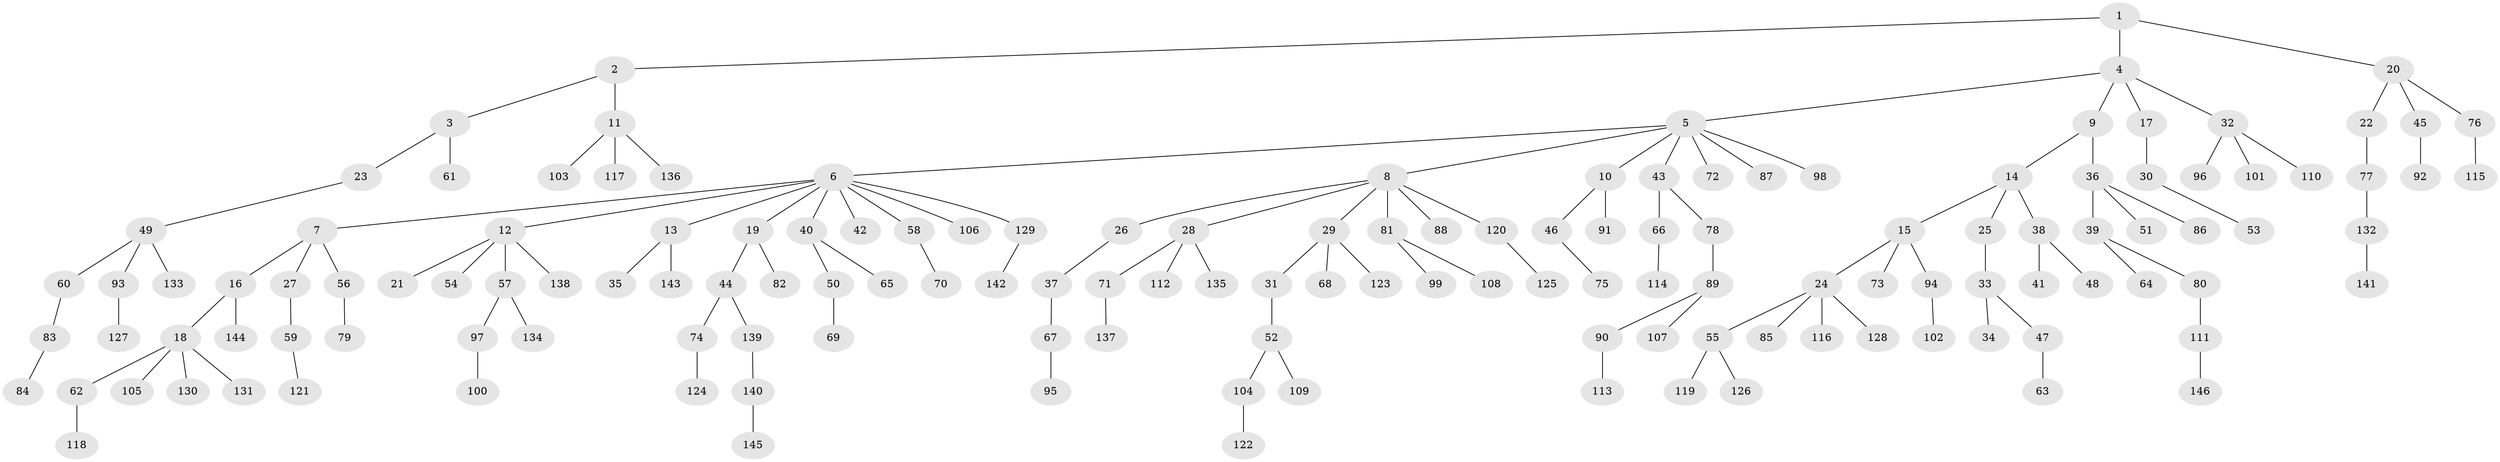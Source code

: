 // Generated by graph-tools (version 1.1) at 2025/52/03/09/25 04:52:46]
// undirected, 146 vertices, 145 edges
graph export_dot {
graph [start="1"]
  node [color=gray90,style=filled];
  1;
  2;
  3;
  4;
  5;
  6;
  7;
  8;
  9;
  10;
  11;
  12;
  13;
  14;
  15;
  16;
  17;
  18;
  19;
  20;
  21;
  22;
  23;
  24;
  25;
  26;
  27;
  28;
  29;
  30;
  31;
  32;
  33;
  34;
  35;
  36;
  37;
  38;
  39;
  40;
  41;
  42;
  43;
  44;
  45;
  46;
  47;
  48;
  49;
  50;
  51;
  52;
  53;
  54;
  55;
  56;
  57;
  58;
  59;
  60;
  61;
  62;
  63;
  64;
  65;
  66;
  67;
  68;
  69;
  70;
  71;
  72;
  73;
  74;
  75;
  76;
  77;
  78;
  79;
  80;
  81;
  82;
  83;
  84;
  85;
  86;
  87;
  88;
  89;
  90;
  91;
  92;
  93;
  94;
  95;
  96;
  97;
  98;
  99;
  100;
  101;
  102;
  103;
  104;
  105;
  106;
  107;
  108;
  109;
  110;
  111;
  112;
  113;
  114;
  115;
  116;
  117;
  118;
  119;
  120;
  121;
  122;
  123;
  124;
  125;
  126;
  127;
  128;
  129;
  130;
  131;
  132;
  133;
  134;
  135;
  136;
  137;
  138;
  139;
  140;
  141;
  142;
  143;
  144;
  145;
  146;
  1 -- 2;
  1 -- 4;
  1 -- 20;
  2 -- 3;
  2 -- 11;
  3 -- 23;
  3 -- 61;
  4 -- 5;
  4 -- 9;
  4 -- 17;
  4 -- 32;
  5 -- 6;
  5 -- 8;
  5 -- 10;
  5 -- 43;
  5 -- 72;
  5 -- 87;
  5 -- 98;
  6 -- 7;
  6 -- 12;
  6 -- 13;
  6 -- 19;
  6 -- 40;
  6 -- 42;
  6 -- 58;
  6 -- 106;
  6 -- 129;
  7 -- 16;
  7 -- 27;
  7 -- 56;
  8 -- 26;
  8 -- 28;
  8 -- 29;
  8 -- 81;
  8 -- 88;
  8 -- 120;
  9 -- 14;
  9 -- 36;
  10 -- 46;
  10 -- 91;
  11 -- 103;
  11 -- 117;
  11 -- 136;
  12 -- 21;
  12 -- 54;
  12 -- 57;
  12 -- 138;
  13 -- 35;
  13 -- 143;
  14 -- 15;
  14 -- 25;
  14 -- 38;
  15 -- 24;
  15 -- 73;
  15 -- 94;
  16 -- 18;
  16 -- 144;
  17 -- 30;
  18 -- 62;
  18 -- 105;
  18 -- 130;
  18 -- 131;
  19 -- 44;
  19 -- 82;
  20 -- 22;
  20 -- 45;
  20 -- 76;
  22 -- 77;
  23 -- 49;
  24 -- 55;
  24 -- 85;
  24 -- 116;
  24 -- 128;
  25 -- 33;
  26 -- 37;
  27 -- 59;
  28 -- 71;
  28 -- 112;
  28 -- 135;
  29 -- 31;
  29 -- 68;
  29 -- 123;
  30 -- 53;
  31 -- 52;
  32 -- 96;
  32 -- 101;
  32 -- 110;
  33 -- 34;
  33 -- 47;
  36 -- 39;
  36 -- 51;
  36 -- 86;
  37 -- 67;
  38 -- 41;
  38 -- 48;
  39 -- 64;
  39 -- 80;
  40 -- 50;
  40 -- 65;
  43 -- 66;
  43 -- 78;
  44 -- 74;
  44 -- 139;
  45 -- 92;
  46 -- 75;
  47 -- 63;
  49 -- 60;
  49 -- 93;
  49 -- 133;
  50 -- 69;
  52 -- 104;
  52 -- 109;
  55 -- 119;
  55 -- 126;
  56 -- 79;
  57 -- 97;
  57 -- 134;
  58 -- 70;
  59 -- 121;
  60 -- 83;
  62 -- 118;
  66 -- 114;
  67 -- 95;
  71 -- 137;
  74 -- 124;
  76 -- 115;
  77 -- 132;
  78 -- 89;
  80 -- 111;
  81 -- 99;
  81 -- 108;
  83 -- 84;
  89 -- 90;
  89 -- 107;
  90 -- 113;
  93 -- 127;
  94 -- 102;
  97 -- 100;
  104 -- 122;
  111 -- 146;
  120 -- 125;
  129 -- 142;
  132 -- 141;
  139 -- 140;
  140 -- 145;
}
